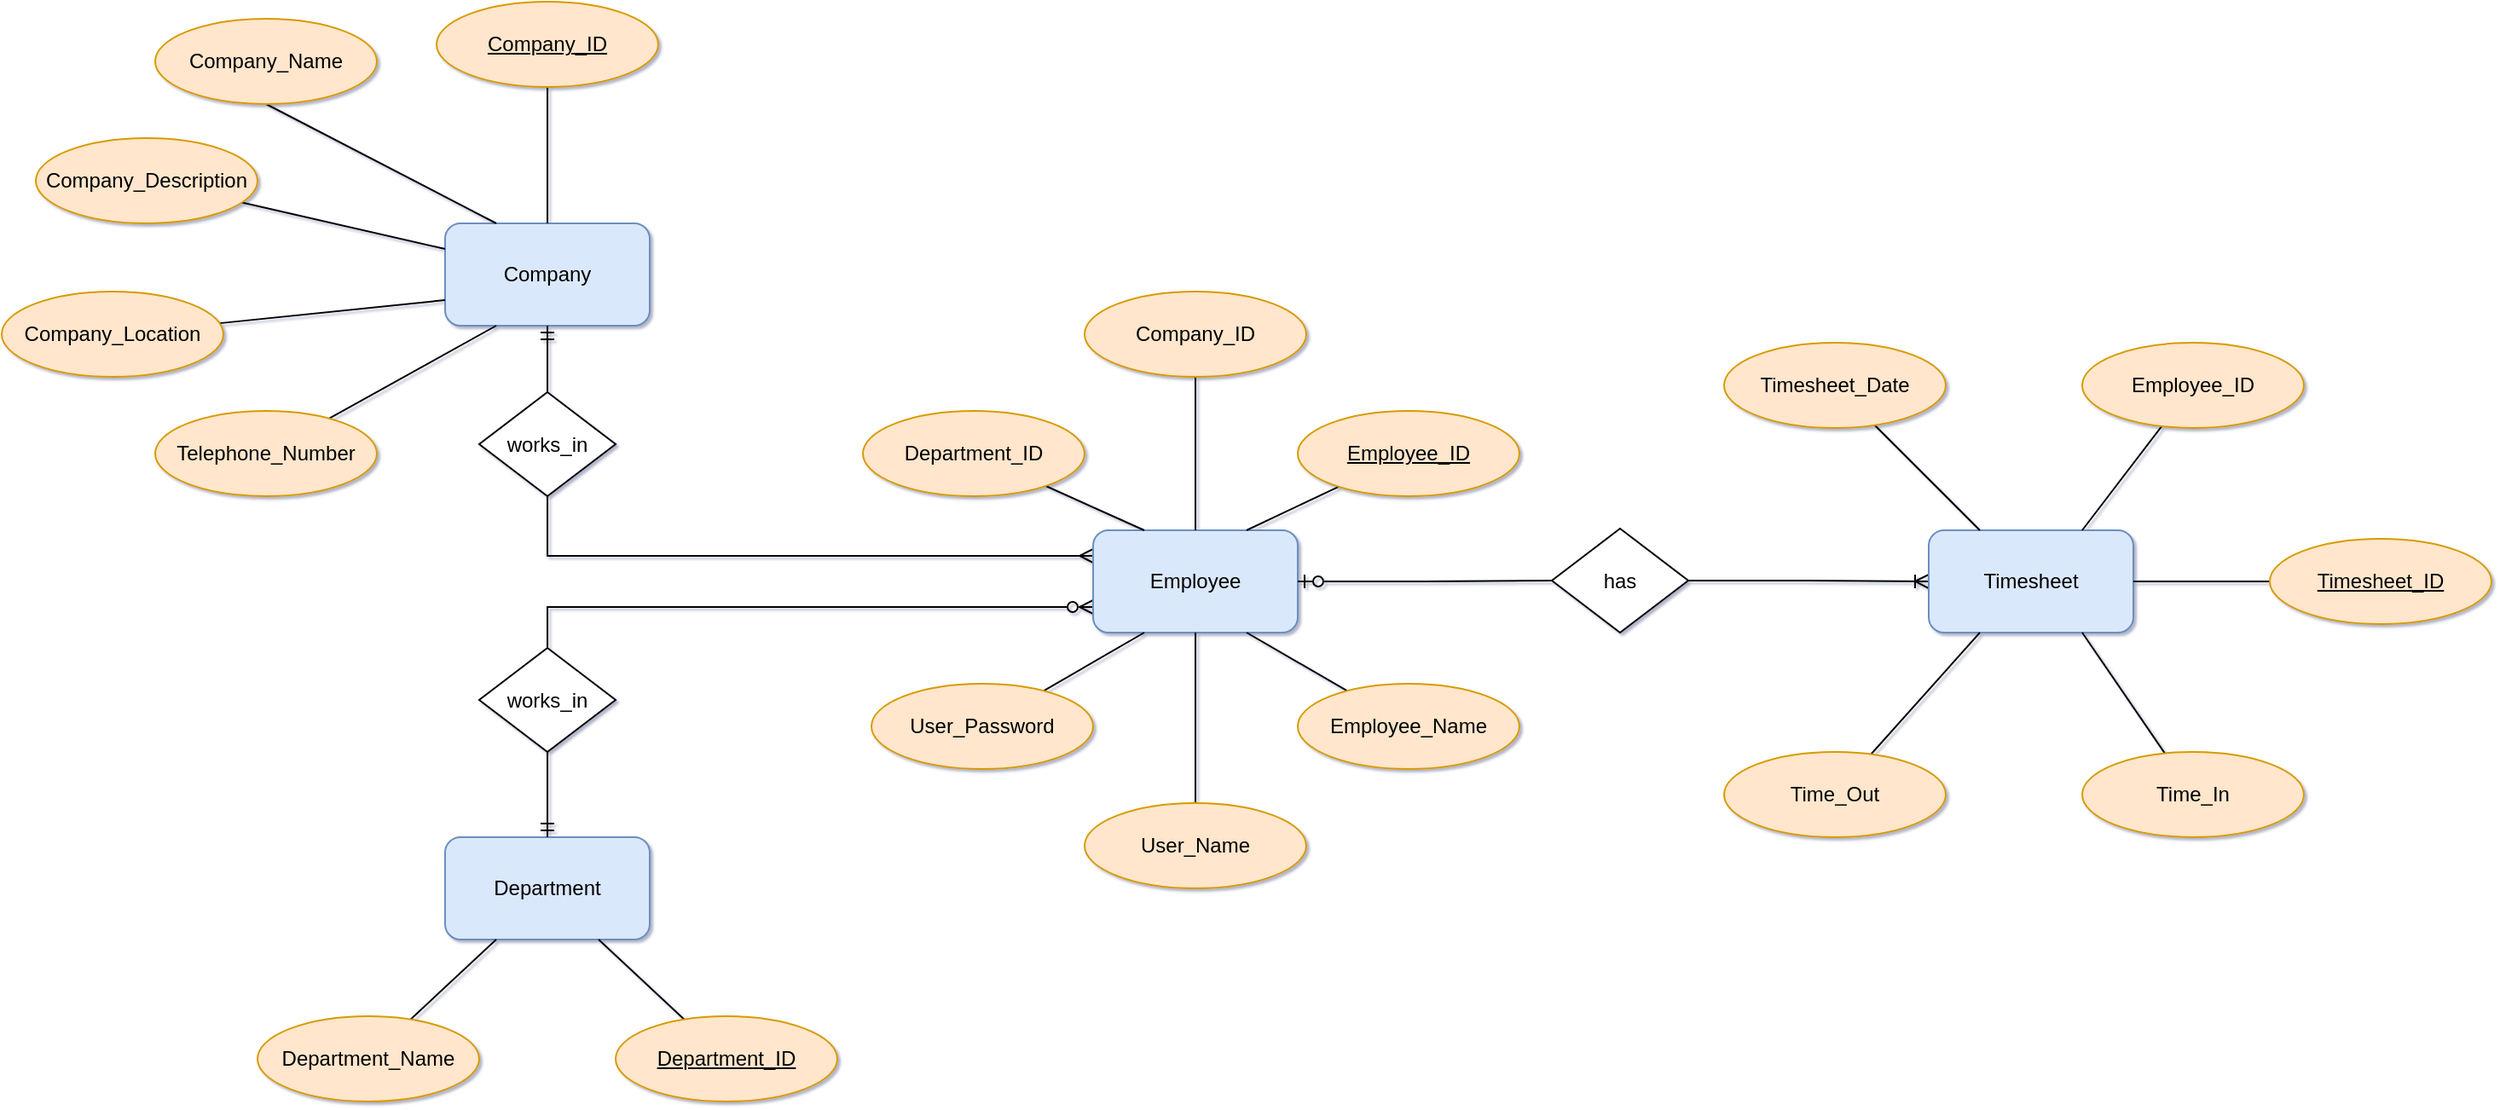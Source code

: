 <mxfile version="16.0.0" type="device"><diagram id="QTH2qt_KtvOLQRdkJgs_" name="Page-1"><mxGraphModel dx="1952" dy="865" grid="0" gridSize="10" guides="1" tooltips="1" connect="1" arrows="1" fold="1" page="1" pageScale="1" pageWidth="850" pageHeight="1100" background="none" math="0" shadow="1"><root><mxCell id="0"/><mxCell id="1" parent="0"/><mxCell id="TfRKHIiGXNIuNbG6hcGn-2" style="edgeStyle=orthogonalEdgeStyle;rounded=0;orthogonalLoop=1;jettySize=auto;html=1;entryX=0;entryY=0.25;entryDx=0;entryDy=0;startArrow=none;startFill=0;endArrow=ERmany;endFill=0;exitX=0.5;exitY=1;exitDx=0;exitDy=0;" parent="1" source="bhe2nQzQ84PKvWWHC_2x-1" target="XA7yJd7TwDuabFTs92EG-3" edge="1"><mxGeometry relative="1" as="geometry"><Array as="points"><mxPoint y="335"/></Array><mxPoint x="24" y="335" as="sourcePoint"/></mxGeometry></mxCell><mxCell id="XA7yJd7TwDuabFTs92EG-1" value="Company" style="rounded=1;whiteSpace=wrap;html=1;fillColor=#dae8fc;strokeColor=#6c8ebf;" parent="1" vertex="1"><mxGeometry x="-60" y="140" width="120" height="60" as="geometry"/></mxCell><mxCell id="TfRKHIiGXNIuNbG6hcGn-3" style="edgeStyle=orthogonalEdgeStyle;rounded=0;orthogonalLoop=1;jettySize=auto;html=1;exitX=0.5;exitY=0;exitDx=0;exitDy=0;entryX=0;entryY=0.75;entryDx=0;entryDy=0;startArrow=none;startFill=0;endArrow=ERzeroToMany;endFill=0;" parent="1" source="bhe2nQzQ84PKvWWHC_2x-4" target="XA7yJd7TwDuabFTs92EG-3" edge="1"><mxGeometry relative="1" as="geometry"><Array as="points"><mxPoint y="365"/></Array></mxGeometry></mxCell><mxCell id="XA7yJd7TwDuabFTs92EG-2" value="Department" style="rounded=1;whiteSpace=wrap;html=1;fillColor=#dae8fc;strokeColor=#6c8ebf;" parent="1" vertex="1"><mxGeometry x="-60" y="500" width="120" height="60" as="geometry"/></mxCell><mxCell id="TfRKHIiGXNIuNbG6hcGn-4" style="edgeStyle=orthogonalEdgeStyle;rounded=0;orthogonalLoop=1;jettySize=auto;html=1;exitX=1;exitY=0.5;exitDx=0;exitDy=0;entryX=0;entryY=0.5;entryDx=0;entryDy=0;startArrow=none;startFill=0;endArrow=ERoneToMany;endFill=0;" parent="1" source="bhe2nQzQ84PKvWWHC_2x-6" target="TfRKHIiGXNIuNbG6hcGn-1" edge="1"><mxGeometry relative="1" as="geometry"/></mxCell><mxCell id="XA7yJd7TwDuabFTs92EG-3" value="Employee" style="rounded=1;whiteSpace=wrap;html=1;fillColor=#dae8fc;strokeColor=#6c8ebf;" parent="1" vertex="1"><mxGeometry x="320" y="320" width="120" height="60" as="geometry"/></mxCell><mxCell id="TfRKHIiGXNIuNbG6hcGn-1" value="Timesheet" style="rounded=1;whiteSpace=wrap;html=1;fillColor=#dae8fc;strokeColor=#6c8ebf;" parent="1" vertex="1"><mxGeometry x="810" y="320" width="120" height="60" as="geometry"/></mxCell><mxCell id="TfRKHIiGXNIuNbG6hcGn-10" style="rounded=0;orthogonalLoop=1;jettySize=auto;html=1;entryX=0.5;entryY=0;entryDx=0;entryDy=0;endArrow=none;endFill=0;" parent="1" source="TfRKHIiGXNIuNbG6hcGn-5" target="XA7yJd7TwDuabFTs92EG-1" edge="1"><mxGeometry relative="1" as="geometry"/></mxCell><mxCell id="TfRKHIiGXNIuNbG6hcGn-5" value="&lt;u&gt;Company_ID&lt;/u&gt;" style="ellipse;whiteSpace=wrap;html=1;fillColor=#ffe6cc;strokeColor=#d79b00;" parent="1" vertex="1"><mxGeometry x="-65" y="10" width="130" height="50" as="geometry"/></mxCell><mxCell id="TfRKHIiGXNIuNbG6hcGn-11" style="edgeStyle=none;rounded=0;orthogonalLoop=1;jettySize=auto;html=1;exitX=0.5;exitY=1;exitDx=0;exitDy=0;entryX=0.25;entryY=0;entryDx=0;entryDy=0;endArrow=none;endFill=0;" parent="1" source="TfRKHIiGXNIuNbG6hcGn-6" target="XA7yJd7TwDuabFTs92EG-1" edge="1"><mxGeometry relative="1" as="geometry"/></mxCell><mxCell id="TfRKHIiGXNIuNbG6hcGn-6" value="Company_Name" style="ellipse;whiteSpace=wrap;html=1;fillColor=#ffe6cc;strokeColor=#d79b00;" parent="1" vertex="1"><mxGeometry x="-230" y="20" width="130" height="50" as="geometry"/></mxCell><mxCell id="TfRKHIiGXNIuNbG6hcGn-12" style="edgeStyle=none;rounded=0;orthogonalLoop=1;jettySize=auto;html=1;entryX=0;entryY=0.25;entryDx=0;entryDy=0;endArrow=none;endFill=0;" parent="1" source="TfRKHIiGXNIuNbG6hcGn-7" target="XA7yJd7TwDuabFTs92EG-1" edge="1"><mxGeometry relative="1" as="geometry"/></mxCell><mxCell id="TfRKHIiGXNIuNbG6hcGn-7" value="Company_Description" style="ellipse;whiteSpace=wrap;html=1;fillColor=#ffe6cc;strokeColor=#d79b00;" parent="1" vertex="1"><mxGeometry x="-300" y="90" width="130" height="50" as="geometry"/></mxCell><mxCell id="TfRKHIiGXNIuNbG6hcGn-13" style="edgeStyle=none;rounded=0;orthogonalLoop=1;jettySize=auto;html=1;entryX=0;entryY=0.75;entryDx=0;entryDy=0;endArrow=none;endFill=0;" parent="1" source="TfRKHIiGXNIuNbG6hcGn-8" target="XA7yJd7TwDuabFTs92EG-1" edge="1"><mxGeometry relative="1" as="geometry"/></mxCell><mxCell id="TfRKHIiGXNIuNbG6hcGn-8" value="Company_Location" style="ellipse;whiteSpace=wrap;html=1;fillColor=#ffe6cc;strokeColor=#d79b00;" parent="1" vertex="1"><mxGeometry x="-320" y="180" width="130" height="50" as="geometry"/></mxCell><mxCell id="TfRKHIiGXNIuNbG6hcGn-14" style="edgeStyle=none;rounded=0;orthogonalLoop=1;jettySize=auto;html=1;entryX=0.25;entryY=1;entryDx=0;entryDy=0;endArrow=none;endFill=0;" parent="1" source="TfRKHIiGXNIuNbG6hcGn-9" target="XA7yJd7TwDuabFTs92EG-1" edge="1"><mxGeometry relative="1" as="geometry"/></mxCell><mxCell id="TfRKHIiGXNIuNbG6hcGn-9" value="Telephone_Number" style="ellipse;whiteSpace=wrap;html=1;fillColor=#ffe6cc;strokeColor=#d79b00;" parent="1" vertex="1"><mxGeometry x="-230" y="250" width="130" height="50" as="geometry"/></mxCell><mxCell id="TfRKHIiGXNIuNbG6hcGn-17" style="edgeStyle=none;rounded=0;orthogonalLoop=1;jettySize=auto;html=1;entryX=0.75;entryY=1;entryDx=0;entryDy=0;endArrow=none;endFill=0;" parent="1" source="TfRKHIiGXNIuNbG6hcGn-16" target="XA7yJd7TwDuabFTs92EG-2" edge="1"><mxGeometry relative="1" as="geometry"/></mxCell><mxCell id="TfRKHIiGXNIuNbG6hcGn-16" value="&lt;u&gt;Department_ID&lt;/u&gt;" style="ellipse;whiteSpace=wrap;html=1;fillColor=#ffe6cc;strokeColor=#d79b00;" parent="1" vertex="1"><mxGeometry x="40" y="605" width="130" height="50" as="geometry"/></mxCell><mxCell id="TfRKHIiGXNIuNbG6hcGn-19" style="edgeStyle=none;rounded=0;orthogonalLoop=1;jettySize=auto;html=1;entryX=0.25;entryY=1;entryDx=0;entryDy=0;endArrow=none;endFill=0;" parent="1" source="TfRKHIiGXNIuNbG6hcGn-18" target="XA7yJd7TwDuabFTs92EG-2" edge="1"><mxGeometry relative="1" as="geometry"/></mxCell><mxCell id="TfRKHIiGXNIuNbG6hcGn-18" value="Department_Name" style="ellipse;whiteSpace=wrap;html=1;fillColor=#ffe6cc;strokeColor=#d79b00;" parent="1" vertex="1"><mxGeometry x="-170" y="605" width="130" height="50" as="geometry"/></mxCell><mxCell id="TfRKHIiGXNIuNbG6hcGn-26" style="edgeStyle=none;rounded=0;orthogonalLoop=1;jettySize=auto;html=1;entryX=0.75;entryY=0;entryDx=0;entryDy=0;endArrow=none;endFill=0;" parent="1" source="TfRKHIiGXNIuNbG6hcGn-20" target="XA7yJd7TwDuabFTs92EG-3" edge="1"><mxGeometry relative="1" as="geometry"/></mxCell><mxCell id="TfRKHIiGXNIuNbG6hcGn-20" value="&lt;u&gt;Employee_ID&lt;/u&gt;" style="ellipse;whiteSpace=wrap;html=1;fillColor=#ffe6cc;strokeColor=#d79b00;" parent="1" vertex="1"><mxGeometry x="440" y="250" width="130" height="50" as="geometry"/></mxCell><mxCell id="TfRKHIiGXNIuNbG6hcGn-27" style="edgeStyle=none;rounded=0;orthogonalLoop=1;jettySize=auto;html=1;entryX=0.5;entryY=0;entryDx=0;entryDy=0;endArrow=none;endFill=0;" parent="1" source="TfRKHIiGXNIuNbG6hcGn-21" target="XA7yJd7TwDuabFTs92EG-3" edge="1"><mxGeometry relative="1" as="geometry"/></mxCell><mxCell id="TfRKHIiGXNIuNbG6hcGn-21" value="Company_ID" style="ellipse;whiteSpace=wrap;html=1;fillColor=#ffe6cc;strokeColor=#d79b00;" parent="1" vertex="1"><mxGeometry x="315" y="180" width="130" height="50" as="geometry"/></mxCell><mxCell id="TfRKHIiGXNIuNbG6hcGn-28" style="edgeStyle=none;rounded=0;orthogonalLoop=1;jettySize=auto;html=1;entryX=0.25;entryY=0;entryDx=0;entryDy=0;endArrow=none;endFill=0;" parent="1" source="TfRKHIiGXNIuNbG6hcGn-22" target="XA7yJd7TwDuabFTs92EG-3" edge="1"><mxGeometry relative="1" as="geometry"/></mxCell><mxCell id="TfRKHIiGXNIuNbG6hcGn-22" value="Department_ID" style="ellipse;whiteSpace=wrap;html=1;fillColor=#ffe6cc;strokeColor=#d79b00;" parent="1" vertex="1"><mxGeometry x="185" y="250" width="130" height="50" as="geometry"/></mxCell><mxCell id="TfRKHIiGXNIuNbG6hcGn-29" style="edgeStyle=none;rounded=0;orthogonalLoop=1;jettySize=auto;html=1;entryX=0.75;entryY=1;entryDx=0;entryDy=0;endArrow=none;endFill=0;" parent="1" source="TfRKHIiGXNIuNbG6hcGn-23" target="XA7yJd7TwDuabFTs92EG-3" edge="1"><mxGeometry relative="1" as="geometry"/></mxCell><mxCell id="TfRKHIiGXNIuNbG6hcGn-23" value="Employee_Name" style="ellipse;whiteSpace=wrap;html=1;fillColor=#ffe6cc;strokeColor=#d79b00;" parent="1" vertex="1"><mxGeometry x="440" y="410" width="130" height="50" as="geometry"/></mxCell><mxCell id="TfRKHIiGXNIuNbG6hcGn-30" style="edgeStyle=none;rounded=0;orthogonalLoop=1;jettySize=auto;html=1;entryX=0.5;entryY=1;entryDx=0;entryDy=0;endArrow=none;endFill=0;" parent="1" source="TfRKHIiGXNIuNbG6hcGn-24" target="XA7yJd7TwDuabFTs92EG-3" edge="1"><mxGeometry relative="1" as="geometry"/></mxCell><mxCell id="TfRKHIiGXNIuNbG6hcGn-24" value="User_Name" style="ellipse;whiteSpace=wrap;html=1;fillColor=#ffe6cc;strokeColor=#d79b00;" parent="1" vertex="1"><mxGeometry x="315" y="480" width="130" height="50" as="geometry"/></mxCell><mxCell id="TfRKHIiGXNIuNbG6hcGn-31" style="edgeStyle=none;rounded=0;orthogonalLoop=1;jettySize=auto;html=1;entryX=0.25;entryY=1;entryDx=0;entryDy=0;endArrow=none;endFill=0;" parent="1" source="TfRKHIiGXNIuNbG6hcGn-25" target="XA7yJd7TwDuabFTs92EG-3" edge="1"><mxGeometry relative="1" as="geometry"/></mxCell><mxCell id="TfRKHIiGXNIuNbG6hcGn-25" value="User_Password" style="ellipse;whiteSpace=wrap;html=1;fillColor=#ffe6cc;strokeColor=#d79b00;" parent="1" vertex="1"><mxGeometry x="190" y="410" width="130" height="50" as="geometry"/></mxCell><mxCell id="TfRKHIiGXNIuNbG6hcGn-35" style="edgeStyle=none;rounded=0;orthogonalLoop=1;jettySize=auto;html=1;entryX=1;entryY=0.5;entryDx=0;entryDy=0;endArrow=none;endFill=0;" parent="1" source="TfRKHIiGXNIuNbG6hcGn-32" target="TfRKHIiGXNIuNbG6hcGn-1" edge="1"><mxGeometry relative="1" as="geometry"/></mxCell><mxCell id="TfRKHIiGXNIuNbG6hcGn-32" value="&lt;u&gt;Timesheet_ID&lt;/u&gt;" style="ellipse;whiteSpace=wrap;html=1;fillColor=#ffe6cc;strokeColor=#d79b00;" parent="1" vertex="1"><mxGeometry x="1010" y="325" width="130" height="50" as="geometry"/></mxCell><mxCell id="TfRKHIiGXNIuNbG6hcGn-36" style="edgeStyle=none;rounded=0;orthogonalLoop=1;jettySize=auto;html=1;entryX=0.75;entryY=0;entryDx=0;entryDy=0;endArrow=none;endFill=0;" parent="1" source="TfRKHIiGXNIuNbG6hcGn-33" target="TfRKHIiGXNIuNbG6hcGn-1" edge="1"><mxGeometry relative="1" as="geometry"/></mxCell><mxCell id="TfRKHIiGXNIuNbG6hcGn-33" value="Employee_ID" style="ellipse;whiteSpace=wrap;html=1;fillColor=#ffe6cc;strokeColor=#d79b00;" parent="1" vertex="1"><mxGeometry x="900" y="210" width="130" height="50" as="geometry"/></mxCell><mxCell id="TfRKHIiGXNIuNbG6hcGn-37" style="edgeStyle=none;rounded=0;orthogonalLoop=1;jettySize=auto;html=1;entryX=0.25;entryY=0;entryDx=0;entryDy=0;endArrow=none;endFill=0;" parent="1" source="TfRKHIiGXNIuNbG6hcGn-34" target="TfRKHIiGXNIuNbG6hcGn-1" edge="1"><mxGeometry relative="1" as="geometry"/></mxCell><mxCell id="TfRKHIiGXNIuNbG6hcGn-34" value="Timesheet_Date" style="ellipse;whiteSpace=wrap;html=1;fillColor=#ffe6cc;strokeColor=#d79b00;" parent="1" vertex="1"><mxGeometry x="690" y="210" width="130" height="50" as="geometry"/></mxCell><mxCell id="TfRKHIiGXNIuNbG6hcGn-39" style="edgeStyle=none;rounded=0;orthogonalLoop=1;jettySize=auto;html=1;entryX=0.75;entryY=1;entryDx=0;entryDy=0;endArrow=none;endFill=0;" parent="1" source="TfRKHIiGXNIuNbG6hcGn-38" target="TfRKHIiGXNIuNbG6hcGn-1" edge="1"><mxGeometry relative="1" as="geometry"/></mxCell><mxCell id="TfRKHIiGXNIuNbG6hcGn-38" value="Time_In" style="ellipse;whiteSpace=wrap;html=1;fillColor=#ffe6cc;strokeColor=#d79b00;" parent="1" vertex="1"><mxGeometry x="900" y="450" width="130" height="50" as="geometry"/></mxCell><mxCell id="TfRKHIiGXNIuNbG6hcGn-41" style="edgeStyle=none;rounded=0;orthogonalLoop=1;jettySize=auto;html=1;entryX=0.25;entryY=1;entryDx=0;entryDy=0;endArrow=none;endFill=0;" parent="1" source="TfRKHIiGXNIuNbG6hcGn-40" target="TfRKHIiGXNIuNbG6hcGn-1" edge="1"><mxGeometry relative="1" as="geometry"/></mxCell><mxCell id="TfRKHIiGXNIuNbG6hcGn-40" value="Time_Out" style="ellipse;whiteSpace=wrap;html=1;fillColor=#ffe6cc;strokeColor=#d79b00;" parent="1" vertex="1"><mxGeometry x="690" y="450" width="130" height="50" as="geometry"/></mxCell><mxCell id="bhe2nQzQ84PKvWWHC_2x-1" value="works_in" style="rhombus;whiteSpace=wrap;html=1;" parent="1" vertex="1"><mxGeometry x="-40" y="239" width="80" height="61" as="geometry"/></mxCell><mxCell id="bhe2nQzQ84PKvWWHC_2x-2" value="" style="edgeStyle=orthogonalEdgeStyle;rounded=0;orthogonalLoop=1;jettySize=auto;html=1;exitX=0.5;exitY=1;exitDx=0;exitDy=0;entryX=0.5;entryY=0;entryDx=0;entryDy=0;startArrow=ERmandOne;startFill=0;endArrow=none;endFill=0;" parent="1" source="XA7yJd7TwDuabFTs92EG-1" target="bhe2nQzQ84PKvWWHC_2x-1" edge="1"><mxGeometry relative="1" as="geometry"><Array as="points"/><mxPoint y="200" as="sourcePoint"/><mxPoint x="320" y="335" as="targetPoint"/></mxGeometry></mxCell><mxCell id="bhe2nQzQ84PKvWWHC_2x-4" value="works_in" style="rhombus;whiteSpace=wrap;html=1;" parent="1" vertex="1"><mxGeometry x="-40" y="389" width="80" height="61" as="geometry"/></mxCell><mxCell id="bhe2nQzQ84PKvWWHC_2x-5" value="" style="edgeStyle=orthogonalEdgeStyle;rounded=0;orthogonalLoop=1;jettySize=auto;html=1;exitX=0.5;exitY=0;exitDx=0;exitDy=0;startArrow=ERmandOne;startFill=0;endArrow=none;endFill=0;entryX=0.5;entryY=1;entryDx=0;entryDy=0;" parent="1" source="XA7yJd7TwDuabFTs92EG-2" target="bhe2nQzQ84PKvWWHC_2x-4" edge="1"><mxGeometry relative="1" as="geometry"><Array as="points"/><mxPoint y="500" as="sourcePoint"/><mxPoint x="-7" y="465" as="targetPoint"/></mxGeometry></mxCell><mxCell id="bhe2nQzQ84PKvWWHC_2x-6" value="has" style="rhombus;whiteSpace=wrap;html=1;" parent="1" vertex="1"><mxGeometry x="589" y="319" width="80" height="61" as="geometry"/></mxCell><mxCell id="bhe2nQzQ84PKvWWHC_2x-7" value="" style="edgeStyle=orthogonalEdgeStyle;rounded=0;orthogonalLoop=1;jettySize=auto;html=1;exitX=1;exitY=0.5;exitDx=0;exitDy=0;entryX=0;entryY=0.5;entryDx=0;entryDy=0;startArrow=ERzeroToOne;startFill=0;endArrow=none;endFill=0;" parent="1" source="XA7yJd7TwDuabFTs92EG-3" target="bhe2nQzQ84PKvWWHC_2x-6" edge="1"><mxGeometry relative="1" as="geometry"><mxPoint x="440" y="350" as="sourcePoint"/><mxPoint x="810" y="350" as="targetPoint"/></mxGeometry></mxCell></root></mxGraphModel></diagram></mxfile>